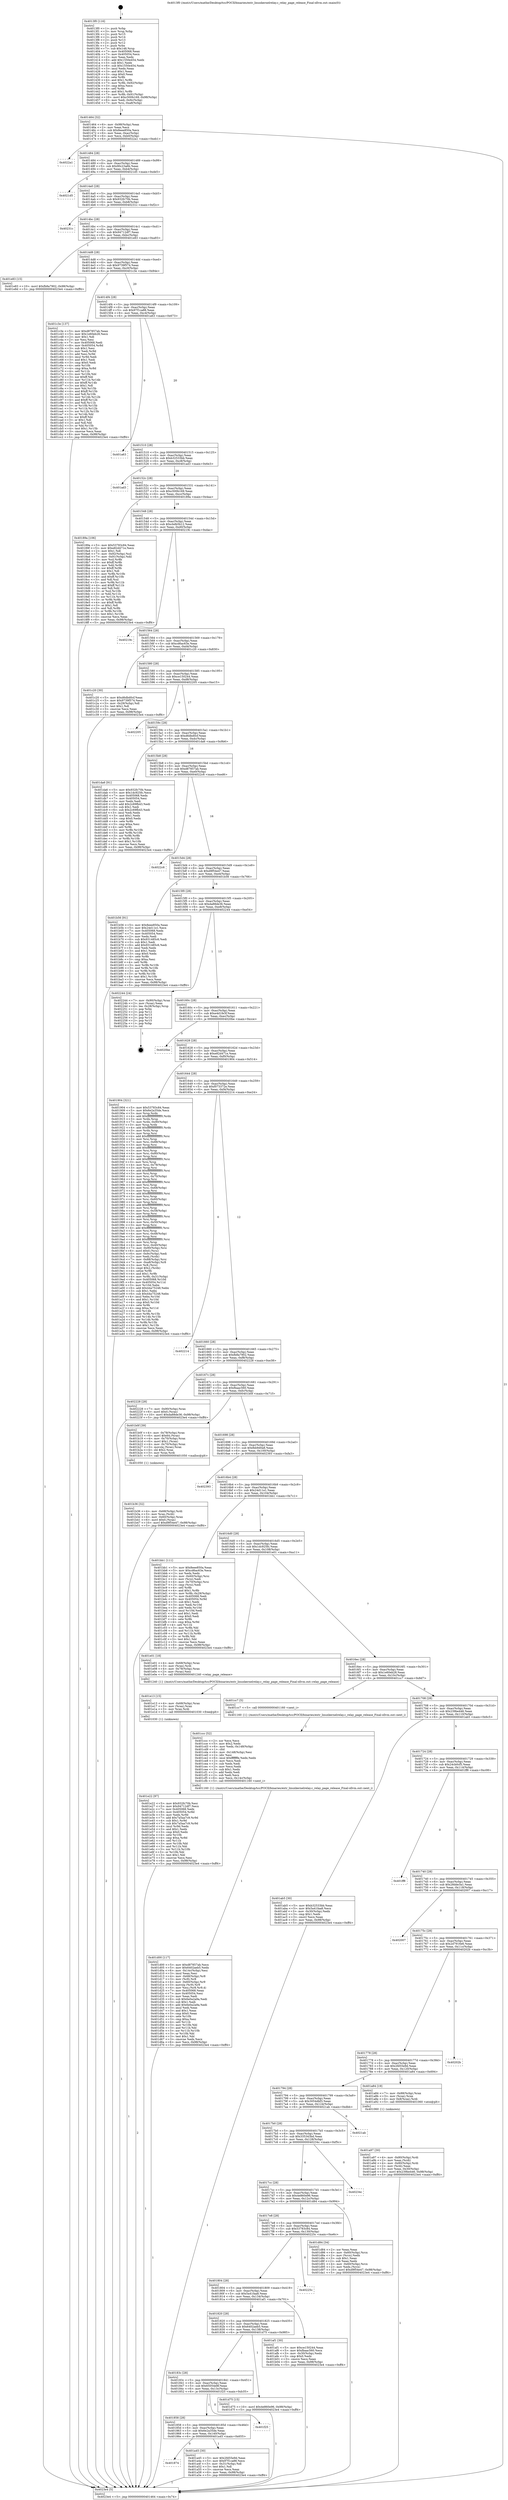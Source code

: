 digraph "0x4013f0" {
  label = "0x4013f0 (/mnt/c/Users/mathe/Desktop/tcc/POCII/binaries/extr_linuxkernelrelay.c_relay_page_release_Final-ollvm.out::main(0))"
  labelloc = "t"
  node[shape=record]

  Entry [label="",width=0.3,height=0.3,shape=circle,fillcolor=black,style=filled]
  "0x401464" [label="{
     0x401464 [32]\l
     | [instrs]\l
     &nbsp;&nbsp;0x401464 \<+6\>: mov -0x98(%rbp),%eax\l
     &nbsp;&nbsp;0x40146a \<+2\>: mov %eax,%ecx\l
     &nbsp;&nbsp;0x40146c \<+6\>: sub $0x8eee850a,%ecx\l
     &nbsp;&nbsp;0x401472 \<+6\>: mov %eax,-0xac(%rbp)\l
     &nbsp;&nbsp;0x401478 \<+6\>: mov %ecx,-0xb0(%rbp)\l
     &nbsp;&nbsp;0x40147e \<+6\>: je 00000000004022a1 \<main+0xeb1\>\l
  }"]
  "0x4022a1" [label="{
     0x4022a1\l
  }", style=dashed]
  "0x401484" [label="{
     0x401484 [28]\l
     | [instrs]\l
     &nbsp;&nbsp;0x401484 \<+5\>: jmp 0000000000401489 \<main+0x99\>\l
     &nbsp;&nbsp;0x401489 \<+6\>: mov -0xac(%rbp),%eax\l
     &nbsp;&nbsp;0x40148f \<+5\>: sub $0x90c23a6b,%eax\l
     &nbsp;&nbsp;0x401494 \<+6\>: mov %eax,-0xb4(%rbp)\l
     &nbsp;&nbsp;0x40149a \<+6\>: je 00000000004021d5 \<main+0xde5\>\l
  }"]
  Exit [label="",width=0.3,height=0.3,shape=circle,fillcolor=black,style=filled,peripheries=2]
  "0x4021d5" [label="{
     0x4021d5\l
  }", style=dashed]
  "0x4014a0" [label="{
     0x4014a0 [28]\l
     | [instrs]\l
     &nbsp;&nbsp;0x4014a0 \<+5\>: jmp 00000000004014a5 \<main+0xb5\>\l
     &nbsp;&nbsp;0x4014a5 \<+6\>: mov -0xac(%rbp),%eax\l
     &nbsp;&nbsp;0x4014ab \<+5\>: sub $0x932fc70b,%eax\l
     &nbsp;&nbsp;0x4014b0 \<+6\>: mov %eax,-0xb8(%rbp)\l
     &nbsp;&nbsp;0x4014b6 \<+6\>: je 000000000040231c \<main+0xf2c\>\l
  }"]
  "0x401e22" [label="{
     0x401e22 [97]\l
     | [instrs]\l
     &nbsp;&nbsp;0x401e22 \<+5\>: mov $0x932fc70b,%esi\l
     &nbsp;&nbsp;0x401e27 \<+5\>: mov $0x94712df7,%ecx\l
     &nbsp;&nbsp;0x401e2c \<+7\>: mov 0x405068,%edx\l
     &nbsp;&nbsp;0x401e33 \<+8\>: mov 0x405054,%r8d\l
     &nbsp;&nbsp;0x401e3b \<+3\>: mov %edx,%r9d\l
     &nbsp;&nbsp;0x401e3e \<+7\>: add $0x7a5aa7c9,%r9d\l
     &nbsp;&nbsp;0x401e45 \<+4\>: sub $0x1,%r9d\l
     &nbsp;&nbsp;0x401e49 \<+7\>: sub $0x7a5aa7c9,%r9d\l
     &nbsp;&nbsp;0x401e50 \<+4\>: imul %r9d,%edx\l
     &nbsp;&nbsp;0x401e54 \<+3\>: and $0x1,%edx\l
     &nbsp;&nbsp;0x401e57 \<+3\>: cmp $0x0,%edx\l
     &nbsp;&nbsp;0x401e5a \<+4\>: sete %r10b\l
     &nbsp;&nbsp;0x401e5e \<+4\>: cmp $0xa,%r8d\l
     &nbsp;&nbsp;0x401e62 \<+4\>: setl %r11b\l
     &nbsp;&nbsp;0x401e66 \<+3\>: mov %r10b,%bl\l
     &nbsp;&nbsp;0x401e69 \<+3\>: and %r11b,%bl\l
     &nbsp;&nbsp;0x401e6c \<+3\>: xor %r11b,%r10b\l
     &nbsp;&nbsp;0x401e6f \<+3\>: or %r10b,%bl\l
     &nbsp;&nbsp;0x401e72 \<+3\>: test $0x1,%bl\l
     &nbsp;&nbsp;0x401e75 \<+3\>: cmovne %ecx,%esi\l
     &nbsp;&nbsp;0x401e78 \<+6\>: mov %esi,-0x98(%rbp)\l
     &nbsp;&nbsp;0x401e7e \<+5\>: jmp 00000000004023e4 \<main+0xff4\>\l
  }"]
  "0x40231c" [label="{
     0x40231c\l
  }", style=dashed]
  "0x4014bc" [label="{
     0x4014bc [28]\l
     | [instrs]\l
     &nbsp;&nbsp;0x4014bc \<+5\>: jmp 00000000004014c1 \<main+0xd1\>\l
     &nbsp;&nbsp;0x4014c1 \<+6\>: mov -0xac(%rbp),%eax\l
     &nbsp;&nbsp;0x4014c7 \<+5\>: sub $0x94712df7,%eax\l
     &nbsp;&nbsp;0x4014cc \<+6\>: mov %eax,-0xbc(%rbp)\l
     &nbsp;&nbsp;0x4014d2 \<+6\>: je 0000000000401e83 \<main+0xa93\>\l
  }"]
  "0x401e13" [label="{
     0x401e13 [15]\l
     | [instrs]\l
     &nbsp;&nbsp;0x401e13 \<+4\>: mov -0x68(%rbp),%rax\l
     &nbsp;&nbsp;0x401e17 \<+3\>: mov (%rax),%rax\l
     &nbsp;&nbsp;0x401e1a \<+3\>: mov %rax,%rdi\l
     &nbsp;&nbsp;0x401e1d \<+5\>: call 0000000000401030 \<free@plt\>\l
     | [calls]\l
     &nbsp;&nbsp;0x401030 \{1\} (unknown)\l
  }"]
  "0x401e83" [label="{
     0x401e83 [15]\l
     | [instrs]\l
     &nbsp;&nbsp;0x401e83 \<+10\>: movl $0xfb8a7902,-0x98(%rbp)\l
     &nbsp;&nbsp;0x401e8d \<+5\>: jmp 00000000004023e4 \<main+0xff4\>\l
  }"]
  "0x4014d8" [label="{
     0x4014d8 [28]\l
     | [instrs]\l
     &nbsp;&nbsp;0x4014d8 \<+5\>: jmp 00000000004014dd \<main+0xed\>\l
     &nbsp;&nbsp;0x4014dd \<+6\>: mov -0xac(%rbp),%eax\l
     &nbsp;&nbsp;0x4014e3 \<+5\>: sub $0x9739f574,%eax\l
     &nbsp;&nbsp;0x4014e8 \<+6\>: mov %eax,-0xc0(%rbp)\l
     &nbsp;&nbsp;0x4014ee \<+6\>: je 0000000000401c3e \<main+0x84e\>\l
  }"]
  "0x401d00" [label="{
     0x401d00 [117]\l
     | [instrs]\l
     &nbsp;&nbsp;0x401d00 \<+5\>: mov $0xd87857ab,%ecx\l
     &nbsp;&nbsp;0x401d05 \<+5\>: mov $0x6402aeb5,%edx\l
     &nbsp;&nbsp;0x401d0a \<+6\>: mov -0x14c(%rbp),%esi\l
     &nbsp;&nbsp;0x401d10 \<+3\>: imul %eax,%esi\l
     &nbsp;&nbsp;0x401d13 \<+4\>: mov -0x68(%rbp),%r8\l
     &nbsp;&nbsp;0x401d17 \<+3\>: mov (%r8),%r8\l
     &nbsp;&nbsp;0x401d1a \<+4\>: mov -0x60(%rbp),%r9\l
     &nbsp;&nbsp;0x401d1e \<+3\>: movslq (%r9),%r9\l
     &nbsp;&nbsp;0x401d21 \<+4\>: mov %esi,(%r8,%r9,4)\l
     &nbsp;&nbsp;0x401d25 \<+7\>: mov 0x405068,%eax\l
     &nbsp;&nbsp;0x401d2c \<+7\>: mov 0x405054,%esi\l
     &nbsp;&nbsp;0x401d33 \<+2\>: mov %eax,%edi\l
     &nbsp;&nbsp;0x401d35 \<+6\>: sub $0x6e0a2a9a,%edi\l
     &nbsp;&nbsp;0x401d3b \<+3\>: sub $0x1,%edi\l
     &nbsp;&nbsp;0x401d3e \<+6\>: add $0x6e0a2a9a,%edi\l
     &nbsp;&nbsp;0x401d44 \<+3\>: imul %edi,%eax\l
     &nbsp;&nbsp;0x401d47 \<+3\>: and $0x1,%eax\l
     &nbsp;&nbsp;0x401d4a \<+3\>: cmp $0x0,%eax\l
     &nbsp;&nbsp;0x401d4d \<+4\>: sete %r10b\l
     &nbsp;&nbsp;0x401d51 \<+3\>: cmp $0xa,%esi\l
     &nbsp;&nbsp;0x401d54 \<+4\>: setl %r11b\l
     &nbsp;&nbsp;0x401d58 \<+3\>: mov %r10b,%bl\l
     &nbsp;&nbsp;0x401d5b \<+3\>: and %r11b,%bl\l
     &nbsp;&nbsp;0x401d5e \<+3\>: xor %r11b,%r10b\l
     &nbsp;&nbsp;0x401d61 \<+3\>: or %r10b,%bl\l
     &nbsp;&nbsp;0x401d64 \<+3\>: test $0x1,%bl\l
     &nbsp;&nbsp;0x401d67 \<+3\>: cmovne %edx,%ecx\l
     &nbsp;&nbsp;0x401d6a \<+6\>: mov %ecx,-0x98(%rbp)\l
     &nbsp;&nbsp;0x401d70 \<+5\>: jmp 00000000004023e4 \<main+0xff4\>\l
  }"]
  "0x401c3e" [label="{
     0x401c3e [137]\l
     | [instrs]\l
     &nbsp;&nbsp;0x401c3e \<+5\>: mov $0xd87857ab,%eax\l
     &nbsp;&nbsp;0x401c43 \<+5\>: mov $0x1e60eb28,%ecx\l
     &nbsp;&nbsp;0x401c48 \<+2\>: mov $0x1,%dl\l
     &nbsp;&nbsp;0x401c4a \<+2\>: xor %esi,%esi\l
     &nbsp;&nbsp;0x401c4c \<+7\>: mov 0x405068,%edi\l
     &nbsp;&nbsp;0x401c53 \<+8\>: mov 0x405054,%r8d\l
     &nbsp;&nbsp;0x401c5b \<+3\>: sub $0x1,%esi\l
     &nbsp;&nbsp;0x401c5e \<+3\>: mov %edi,%r9d\l
     &nbsp;&nbsp;0x401c61 \<+3\>: add %esi,%r9d\l
     &nbsp;&nbsp;0x401c64 \<+4\>: imul %r9d,%edi\l
     &nbsp;&nbsp;0x401c68 \<+3\>: and $0x1,%edi\l
     &nbsp;&nbsp;0x401c6b \<+3\>: cmp $0x0,%edi\l
     &nbsp;&nbsp;0x401c6e \<+4\>: sete %r10b\l
     &nbsp;&nbsp;0x401c72 \<+4\>: cmp $0xa,%r8d\l
     &nbsp;&nbsp;0x401c76 \<+4\>: setl %r11b\l
     &nbsp;&nbsp;0x401c7a \<+3\>: mov %r10b,%bl\l
     &nbsp;&nbsp;0x401c7d \<+3\>: xor $0xff,%bl\l
     &nbsp;&nbsp;0x401c80 \<+3\>: mov %r11b,%r14b\l
     &nbsp;&nbsp;0x401c83 \<+4\>: xor $0xff,%r14b\l
     &nbsp;&nbsp;0x401c87 \<+3\>: xor $0x1,%dl\l
     &nbsp;&nbsp;0x401c8a \<+3\>: mov %bl,%r15b\l
     &nbsp;&nbsp;0x401c8d \<+4\>: and $0xff,%r15b\l
     &nbsp;&nbsp;0x401c91 \<+3\>: and %dl,%r10b\l
     &nbsp;&nbsp;0x401c94 \<+3\>: mov %r14b,%r12b\l
     &nbsp;&nbsp;0x401c97 \<+4\>: and $0xff,%r12b\l
     &nbsp;&nbsp;0x401c9b \<+3\>: and %dl,%r11b\l
     &nbsp;&nbsp;0x401c9e \<+3\>: or %r10b,%r15b\l
     &nbsp;&nbsp;0x401ca1 \<+3\>: or %r11b,%r12b\l
     &nbsp;&nbsp;0x401ca4 \<+3\>: xor %r12b,%r15b\l
     &nbsp;&nbsp;0x401ca7 \<+3\>: or %r14b,%bl\l
     &nbsp;&nbsp;0x401caa \<+3\>: xor $0xff,%bl\l
     &nbsp;&nbsp;0x401cad \<+3\>: or $0x1,%dl\l
     &nbsp;&nbsp;0x401cb0 \<+2\>: and %dl,%bl\l
     &nbsp;&nbsp;0x401cb2 \<+3\>: or %bl,%r15b\l
     &nbsp;&nbsp;0x401cb5 \<+4\>: test $0x1,%r15b\l
     &nbsp;&nbsp;0x401cb9 \<+3\>: cmovne %ecx,%eax\l
     &nbsp;&nbsp;0x401cbc \<+6\>: mov %eax,-0x98(%rbp)\l
     &nbsp;&nbsp;0x401cc2 \<+5\>: jmp 00000000004023e4 \<main+0xff4\>\l
  }"]
  "0x4014f4" [label="{
     0x4014f4 [28]\l
     | [instrs]\l
     &nbsp;&nbsp;0x4014f4 \<+5\>: jmp 00000000004014f9 \<main+0x109\>\l
     &nbsp;&nbsp;0x4014f9 \<+6\>: mov -0xac(%rbp),%eax\l
     &nbsp;&nbsp;0x4014ff \<+5\>: sub $0x97f1ca88,%eax\l
     &nbsp;&nbsp;0x401504 \<+6\>: mov %eax,-0xc4(%rbp)\l
     &nbsp;&nbsp;0x40150a \<+6\>: je 0000000000401a63 \<main+0x673\>\l
  }"]
  "0x401ccc" [label="{
     0x401ccc [52]\l
     | [instrs]\l
     &nbsp;&nbsp;0x401ccc \<+2\>: xor %ecx,%ecx\l
     &nbsp;&nbsp;0x401cce \<+5\>: mov $0x2,%edx\l
     &nbsp;&nbsp;0x401cd3 \<+6\>: mov %edx,-0x148(%rbp)\l
     &nbsp;&nbsp;0x401cd9 \<+1\>: cltd\l
     &nbsp;&nbsp;0x401cda \<+6\>: mov -0x148(%rbp),%esi\l
     &nbsp;&nbsp;0x401ce0 \<+2\>: idiv %esi\l
     &nbsp;&nbsp;0x401ce2 \<+6\>: imul $0xfffffffe,%edx,%edx\l
     &nbsp;&nbsp;0x401ce8 \<+2\>: mov %ecx,%edi\l
     &nbsp;&nbsp;0x401cea \<+2\>: sub %edx,%edi\l
     &nbsp;&nbsp;0x401cec \<+2\>: mov %ecx,%edx\l
     &nbsp;&nbsp;0x401cee \<+3\>: sub $0x1,%edx\l
     &nbsp;&nbsp;0x401cf1 \<+2\>: add %edx,%edi\l
     &nbsp;&nbsp;0x401cf3 \<+2\>: sub %edi,%ecx\l
     &nbsp;&nbsp;0x401cf5 \<+6\>: mov %ecx,-0x14c(%rbp)\l
     &nbsp;&nbsp;0x401cfb \<+5\>: call 0000000000401160 \<next_i\>\l
     | [calls]\l
     &nbsp;&nbsp;0x401160 \{1\} (/mnt/c/Users/mathe/Desktop/tcc/POCII/binaries/extr_linuxkernelrelay.c_relay_page_release_Final-ollvm.out::next_i)\l
  }"]
  "0x401a63" [label="{
     0x401a63\l
  }", style=dashed]
  "0x401510" [label="{
     0x401510 [28]\l
     | [instrs]\l
     &nbsp;&nbsp;0x401510 \<+5\>: jmp 0000000000401515 \<main+0x125\>\l
     &nbsp;&nbsp;0x401515 \<+6\>: mov -0xac(%rbp),%eax\l
     &nbsp;&nbsp;0x40151b \<+5\>: sub $0xb32533bb,%eax\l
     &nbsp;&nbsp;0x401520 \<+6\>: mov %eax,-0xc8(%rbp)\l
     &nbsp;&nbsp;0x401526 \<+6\>: je 0000000000401ad3 \<main+0x6e3\>\l
  }"]
  "0x401b36" [label="{
     0x401b36 [32]\l
     | [instrs]\l
     &nbsp;&nbsp;0x401b36 \<+4\>: mov -0x68(%rbp),%rdi\l
     &nbsp;&nbsp;0x401b3a \<+3\>: mov %rax,(%rdi)\l
     &nbsp;&nbsp;0x401b3d \<+4\>: mov -0x60(%rbp),%rax\l
     &nbsp;&nbsp;0x401b41 \<+6\>: movl $0x0,(%rax)\l
     &nbsp;&nbsp;0x401b47 \<+10\>: movl $0xd9f54e47,-0x98(%rbp)\l
     &nbsp;&nbsp;0x401b51 \<+5\>: jmp 00000000004023e4 \<main+0xff4\>\l
  }"]
  "0x401ad3" [label="{
     0x401ad3\l
  }", style=dashed]
  "0x40152c" [label="{
     0x40152c [28]\l
     | [instrs]\l
     &nbsp;&nbsp;0x40152c \<+5\>: jmp 0000000000401531 \<main+0x141\>\l
     &nbsp;&nbsp;0x401531 \<+6\>: mov -0xac(%rbp),%eax\l
     &nbsp;&nbsp;0x401537 \<+5\>: sub $0xc500b169,%eax\l
     &nbsp;&nbsp;0x40153c \<+6\>: mov %eax,-0xcc(%rbp)\l
     &nbsp;&nbsp;0x401542 \<+6\>: je 000000000040189a \<main+0x4aa\>\l
  }"]
  "0x401a97" [label="{
     0x401a97 [30]\l
     | [instrs]\l
     &nbsp;&nbsp;0x401a97 \<+4\>: mov -0x80(%rbp),%rdi\l
     &nbsp;&nbsp;0x401a9b \<+2\>: mov %eax,(%rdi)\l
     &nbsp;&nbsp;0x401a9d \<+4\>: mov -0x80(%rbp),%rdi\l
     &nbsp;&nbsp;0x401aa1 \<+2\>: mov (%rdi),%eax\l
     &nbsp;&nbsp;0x401aa3 \<+3\>: mov %eax,-0x30(%rbp)\l
     &nbsp;&nbsp;0x401aa6 \<+10\>: movl $0x239be446,-0x98(%rbp)\l
     &nbsp;&nbsp;0x401ab0 \<+5\>: jmp 00000000004023e4 \<main+0xff4\>\l
  }"]
  "0x40189a" [label="{
     0x40189a [106]\l
     | [instrs]\l
     &nbsp;&nbsp;0x40189a \<+5\>: mov $0x53783c84,%eax\l
     &nbsp;&nbsp;0x40189f \<+5\>: mov $0xe82d471e,%ecx\l
     &nbsp;&nbsp;0x4018a4 \<+2\>: mov $0x1,%dl\l
     &nbsp;&nbsp;0x4018a6 \<+7\>: mov -0x92(%rbp),%sil\l
     &nbsp;&nbsp;0x4018ad \<+7\>: mov -0x91(%rbp),%dil\l
     &nbsp;&nbsp;0x4018b4 \<+3\>: mov %sil,%r8b\l
     &nbsp;&nbsp;0x4018b7 \<+4\>: xor $0xff,%r8b\l
     &nbsp;&nbsp;0x4018bb \<+3\>: mov %dil,%r9b\l
     &nbsp;&nbsp;0x4018be \<+4\>: xor $0xff,%r9b\l
     &nbsp;&nbsp;0x4018c2 \<+3\>: xor $0x1,%dl\l
     &nbsp;&nbsp;0x4018c5 \<+3\>: mov %r8b,%r10b\l
     &nbsp;&nbsp;0x4018c8 \<+4\>: and $0xff,%r10b\l
     &nbsp;&nbsp;0x4018cc \<+3\>: and %dl,%sil\l
     &nbsp;&nbsp;0x4018cf \<+3\>: mov %r9b,%r11b\l
     &nbsp;&nbsp;0x4018d2 \<+4\>: and $0xff,%r11b\l
     &nbsp;&nbsp;0x4018d6 \<+3\>: and %dl,%dil\l
     &nbsp;&nbsp;0x4018d9 \<+3\>: or %sil,%r10b\l
     &nbsp;&nbsp;0x4018dc \<+3\>: or %dil,%r11b\l
     &nbsp;&nbsp;0x4018df \<+3\>: xor %r11b,%r10b\l
     &nbsp;&nbsp;0x4018e2 \<+3\>: or %r9b,%r8b\l
     &nbsp;&nbsp;0x4018e5 \<+4\>: xor $0xff,%r8b\l
     &nbsp;&nbsp;0x4018e9 \<+3\>: or $0x1,%dl\l
     &nbsp;&nbsp;0x4018ec \<+3\>: and %dl,%r8b\l
     &nbsp;&nbsp;0x4018ef \<+3\>: or %r8b,%r10b\l
     &nbsp;&nbsp;0x4018f2 \<+4\>: test $0x1,%r10b\l
     &nbsp;&nbsp;0x4018f6 \<+3\>: cmovne %ecx,%eax\l
     &nbsp;&nbsp;0x4018f9 \<+6\>: mov %eax,-0x98(%rbp)\l
     &nbsp;&nbsp;0x4018ff \<+5\>: jmp 00000000004023e4 \<main+0xff4\>\l
  }"]
  "0x401548" [label="{
     0x401548 [28]\l
     | [instrs]\l
     &nbsp;&nbsp;0x401548 \<+5\>: jmp 000000000040154d \<main+0x15d\>\l
     &nbsp;&nbsp;0x40154d \<+6\>: mov -0xac(%rbp),%eax\l
     &nbsp;&nbsp;0x401553 \<+5\>: sub $0xcbdb5b12,%eax\l
     &nbsp;&nbsp;0x401558 \<+6\>: mov %eax,-0xd0(%rbp)\l
     &nbsp;&nbsp;0x40155e \<+6\>: je 000000000040219c \<main+0xdac\>\l
  }"]
  "0x4023e4" [label="{
     0x4023e4 [5]\l
     | [instrs]\l
     &nbsp;&nbsp;0x4023e4 \<+5\>: jmp 0000000000401464 \<main+0x74\>\l
  }"]
  "0x4013f0" [label="{
     0x4013f0 [116]\l
     | [instrs]\l
     &nbsp;&nbsp;0x4013f0 \<+1\>: push %rbp\l
     &nbsp;&nbsp;0x4013f1 \<+3\>: mov %rsp,%rbp\l
     &nbsp;&nbsp;0x4013f4 \<+2\>: push %r15\l
     &nbsp;&nbsp;0x4013f6 \<+2\>: push %r14\l
     &nbsp;&nbsp;0x4013f8 \<+2\>: push %r13\l
     &nbsp;&nbsp;0x4013fa \<+2\>: push %r12\l
     &nbsp;&nbsp;0x4013fc \<+1\>: push %rbx\l
     &nbsp;&nbsp;0x4013fd \<+7\>: sub $0x148,%rsp\l
     &nbsp;&nbsp;0x401404 \<+7\>: mov 0x405068,%eax\l
     &nbsp;&nbsp;0x40140b \<+7\>: mov 0x405054,%ecx\l
     &nbsp;&nbsp;0x401412 \<+2\>: mov %eax,%edx\l
     &nbsp;&nbsp;0x401414 \<+6\>: add $0x1550e454,%edx\l
     &nbsp;&nbsp;0x40141a \<+3\>: sub $0x1,%edx\l
     &nbsp;&nbsp;0x40141d \<+6\>: sub $0x1550e454,%edx\l
     &nbsp;&nbsp;0x401423 \<+3\>: imul %edx,%eax\l
     &nbsp;&nbsp;0x401426 \<+3\>: and $0x1,%eax\l
     &nbsp;&nbsp;0x401429 \<+3\>: cmp $0x0,%eax\l
     &nbsp;&nbsp;0x40142c \<+4\>: sete %r8b\l
     &nbsp;&nbsp;0x401430 \<+4\>: and $0x1,%r8b\l
     &nbsp;&nbsp;0x401434 \<+7\>: mov %r8b,-0x92(%rbp)\l
     &nbsp;&nbsp;0x40143b \<+3\>: cmp $0xa,%ecx\l
     &nbsp;&nbsp;0x40143e \<+4\>: setl %r8b\l
     &nbsp;&nbsp;0x401442 \<+4\>: and $0x1,%r8b\l
     &nbsp;&nbsp;0x401446 \<+7\>: mov %r8b,-0x91(%rbp)\l
     &nbsp;&nbsp;0x40144d \<+10\>: movl $0xc500b169,-0x98(%rbp)\l
     &nbsp;&nbsp;0x401457 \<+6\>: mov %edi,-0x9c(%rbp)\l
     &nbsp;&nbsp;0x40145d \<+7\>: mov %rsi,-0xa8(%rbp)\l
  }"]
  "0x401874" [label="{
     0x401874\l
  }", style=dashed]
  "0x40219c" [label="{
     0x40219c\l
  }", style=dashed]
  "0x401564" [label="{
     0x401564 [28]\l
     | [instrs]\l
     &nbsp;&nbsp;0x401564 \<+5\>: jmp 0000000000401569 \<main+0x179\>\l
     &nbsp;&nbsp;0x401569 \<+6\>: mov -0xac(%rbp),%eax\l
     &nbsp;&nbsp;0x40156f \<+5\>: sub $0xcd6ac63e,%eax\l
     &nbsp;&nbsp;0x401574 \<+6\>: mov %eax,-0xd4(%rbp)\l
     &nbsp;&nbsp;0x40157a \<+6\>: je 0000000000401c20 \<main+0x830\>\l
  }"]
  "0x401a45" [label="{
     0x401a45 [30]\l
     | [instrs]\l
     &nbsp;&nbsp;0x401a45 \<+5\>: mov $0x2fd55e9d,%eax\l
     &nbsp;&nbsp;0x401a4a \<+5\>: mov $0x97f1ca88,%ecx\l
     &nbsp;&nbsp;0x401a4f \<+3\>: mov -0x31(%rbp),%dl\l
     &nbsp;&nbsp;0x401a52 \<+3\>: test $0x1,%dl\l
     &nbsp;&nbsp;0x401a55 \<+3\>: cmovne %ecx,%eax\l
     &nbsp;&nbsp;0x401a58 \<+6\>: mov %eax,-0x98(%rbp)\l
     &nbsp;&nbsp;0x401a5e \<+5\>: jmp 00000000004023e4 \<main+0xff4\>\l
  }"]
  "0x401c20" [label="{
     0x401c20 [30]\l
     | [instrs]\l
     &nbsp;&nbsp;0x401c20 \<+5\>: mov $0xd6dbd0cf,%eax\l
     &nbsp;&nbsp;0x401c25 \<+5\>: mov $0x9739f574,%ecx\l
     &nbsp;&nbsp;0x401c2a \<+3\>: mov -0x29(%rbp),%dl\l
     &nbsp;&nbsp;0x401c2d \<+3\>: test $0x1,%dl\l
     &nbsp;&nbsp;0x401c30 \<+3\>: cmovne %ecx,%eax\l
     &nbsp;&nbsp;0x401c33 \<+6\>: mov %eax,-0x98(%rbp)\l
     &nbsp;&nbsp;0x401c39 \<+5\>: jmp 00000000004023e4 \<main+0xff4\>\l
  }"]
  "0x401580" [label="{
     0x401580 [28]\l
     | [instrs]\l
     &nbsp;&nbsp;0x401580 \<+5\>: jmp 0000000000401585 \<main+0x195\>\l
     &nbsp;&nbsp;0x401585 \<+6\>: mov -0xac(%rbp),%eax\l
     &nbsp;&nbsp;0x40158b \<+5\>: sub $0xce150244,%eax\l
     &nbsp;&nbsp;0x401590 \<+6\>: mov %eax,-0xd8(%rbp)\l
     &nbsp;&nbsp;0x401596 \<+6\>: je 0000000000402205 \<main+0xe15\>\l
  }"]
  "0x401858" [label="{
     0x401858 [28]\l
     | [instrs]\l
     &nbsp;&nbsp;0x401858 \<+5\>: jmp 000000000040185d \<main+0x46d\>\l
     &nbsp;&nbsp;0x40185d \<+6\>: mov -0xac(%rbp),%eax\l
     &nbsp;&nbsp;0x401863 \<+5\>: sub $0x6e2a35de,%eax\l
     &nbsp;&nbsp;0x401868 \<+6\>: mov %eax,-0x140(%rbp)\l
     &nbsp;&nbsp;0x40186e \<+6\>: je 0000000000401a45 \<main+0x655\>\l
  }"]
  "0x402205" [label="{
     0x402205\l
  }", style=dashed]
  "0x40159c" [label="{
     0x40159c [28]\l
     | [instrs]\l
     &nbsp;&nbsp;0x40159c \<+5\>: jmp 00000000004015a1 \<main+0x1b1\>\l
     &nbsp;&nbsp;0x4015a1 \<+6\>: mov -0xac(%rbp),%eax\l
     &nbsp;&nbsp;0x4015a7 \<+5\>: sub $0xd6dbd0cf,%eax\l
     &nbsp;&nbsp;0x4015ac \<+6\>: mov %eax,-0xdc(%rbp)\l
     &nbsp;&nbsp;0x4015b2 \<+6\>: je 0000000000401da6 \<main+0x9b6\>\l
  }"]
  "0x401f25" [label="{
     0x401f25\l
  }", style=dashed]
  "0x401da6" [label="{
     0x401da6 [91]\l
     | [instrs]\l
     &nbsp;&nbsp;0x401da6 \<+5\>: mov $0x932fc70b,%eax\l
     &nbsp;&nbsp;0x401dab \<+5\>: mov $0x1dc925fc,%ecx\l
     &nbsp;&nbsp;0x401db0 \<+7\>: mov 0x405068,%edx\l
     &nbsp;&nbsp;0x401db7 \<+7\>: mov 0x405054,%esi\l
     &nbsp;&nbsp;0x401dbe \<+2\>: mov %edx,%edi\l
     &nbsp;&nbsp;0x401dc0 \<+6\>: add $0x2c69fb43,%edi\l
     &nbsp;&nbsp;0x401dc6 \<+3\>: sub $0x1,%edi\l
     &nbsp;&nbsp;0x401dc9 \<+6\>: sub $0x2c69fb43,%edi\l
     &nbsp;&nbsp;0x401dcf \<+3\>: imul %edi,%edx\l
     &nbsp;&nbsp;0x401dd2 \<+3\>: and $0x1,%edx\l
     &nbsp;&nbsp;0x401dd5 \<+3\>: cmp $0x0,%edx\l
     &nbsp;&nbsp;0x401dd8 \<+4\>: sete %r8b\l
     &nbsp;&nbsp;0x401ddc \<+3\>: cmp $0xa,%esi\l
     &nbsp;&nbsp;0x401ddf \<+4\>: setl %r9b\l
     &nbsp;&nbsp;0x401de3 \<+3\>: mov %r8b,%r10b\l
     &nbsp;&nbsp;0x401de6 \<+3\>: and %r9b,%r10b\l
     &nbsp;&nbsp;0x401de9 \<+3\>: xor %r9b,%r8b\l
     &nbsp;&nbsp;0x401dec \<+3\>: or %r8b,%r10b\l
     &nbsp;&nbsp;0x401def \<+4\>: test $0x1,%r10b\l
     &nbsp;&nbsp;0x401df3 \<+3\>: cmovne %ecx,%eax\l
     &nbsp;&nbsp;0x401df6 \<+6\>: mov %eax,-0x98(%rbp)\l
     &nbsp;&nbsp;0x401dfc \<+5\>: jmp 00000000004023e4 \<main+0xff4\>\l
  }"]
  "0x4015b8" [label="{
     0x4015b8 [28]\l
     | [instrs]\l
     &nbsp;&nbsp;0x4015b8 \<+5\>: jmp 00000000004015bd \<main+0x1cd\>\l
     &nbsp;&nbsp;0x4015bd \<+6\>: mov -0xac(%rbp),%eax\l
     &nbsp;&nbsp;0x4015c3 \<+5\>: sub $0xd87857ab,%eax\l
     &nbsp;&nbsp;0x4015c8 \<+6\>: mov %eax,-0xe0(%rbp)\l
     &nbsp;&nbsp;0x4015ce \<+6\>: je 00000000004022c6 \<main+0xed6\>\l
  }"]
  "0x40183c" [label="{
     0x40183c [28]\l
     | [instrs]\l
     &nbsp;&nbsp;0x40183c \<+5\>: jmp 0000000000401841 \<main+0x451\>\l
     &nbsp;&nbsp;0x401841 \<+6\>: mov -0xac(%rbp),%eax\l
     &nbsp;&nbsp;0x401847 \<+5\>: sub $0x65054e8f,%eax\l
     &nbsp;&nbsp;0x40184c \<+6\>: mov %eax,-0x13c(%rbp)\l
     &nbsp;&nbsp;0x401852 \<+6\>: je 0000000000401f25 \<main+0xb35\>\l
  }"]
  "0x4022c6" [label="{
     0x4022c6\l
  }", style=dashed]
  "0x4015d4" [label="{
     0x4015d4 [28]\l
     | [instrs]\l
     &nbsp;&nbsp;0x4015d4 \<+5\>: jmp 00000000004015d9 \<main+0x1e9\>\l
     &nbsp;&nbsp;0x4015d9 \<+6\>: mov -0xac(%rbp),%eax\l
     &nbsp;&nbsp;0x4015df \<+5\>: sub $0xd9f54e47,%eax\l
     &nbsp;&nbsp;0x4015e4 \<+6\>: mov %eax,-0xe4(%rbp)\l
     &nbsp;&nbsp;0x4015ea \<+6\>: je 0000000000401b56 \<main+0x766\>\l
  }"]
  "0x401d75" [label="{
     0x401d75 [15]\l
     | [instrs]\l
     &nbsp;&nbsp;0x401d75 \<+10\>: movl $0x4e860e96,-0x98(%rbp)\l
     &nbsp;&nbsp;0x401d7f \<+5\>: jmp 00000000004023e4 \<main+0xff4\>\l
  }"]
  "0x401b56" [label="{
     0x401b56 [91]\l
     | [instrs]\l
     &nbsp;&nbsp;0x401b56 \<+5\>: mov $0x8eee850a,%eax\l
     &nbsp;&nbsp;0x401b5b \<+5\>: mov $0x24d11e1,%ecx\l
     &nbsp;&nbsp;0x401b60 \<+7\>: mov 0x405068,%edx\l
     &nbsp;&nbsp;0x401b67 \<+7\>: mov 0x405054,%esi\l
     &nbsp;&nbsp;0x401b6e \<+2\>: mov %edx,%edi\l
     &nbsp;&nbsp;0x401b70 \<+6\>: sub $0x931485c6,%edi\l
     &nbsp;&nbsp;0x401b76 \<+3\>: sub $0x1,%edi\l
     &nbsp;&nbsp;0x401b79 \<+6\>: add $0x931485c6,%edi\l
     &nbsp;&nbsp;0x401b7f \<+3\>: imul %edi,%edx\l
     &nbsp;&nbsp;0x401b82 \<+3\>: and $0x1,%edx\l
     &nbsp;&nbsp;0x401b85 \<+3\>: cmp $0x0,%edx\l
     &nbsp;&nbsp;0x401b88 \<+4\>: sete %r8b\l
     &nbsp;&nbsp;0x401b8c \<+3\>: cmp $0xa,%esi\l
     &nbsp;&nbsp;0x401b8f \<+4\>: setl %r9b\l
     &nbsp;&nbsp;0x401b93 \<+3\>: mov %r8b,%r10b\l
     &nbsp;&nbsp;0x401b96 \<+3\>: and %r9b,%r10b\l
     &nbsp;&nbsp;0x401b99 \<+3\>: xor %r9b,%r8b\l
     &nbsp;&nbsp;0x401b9c \<+3\>: or %r8b,%r10b\l
     &nbsp;&nbsp;0x401b9f \<+4\>: test $0x1,%r10b\l
     &nbsp;&nbsp;0x401ba3 \<+3\>: cmovne %ecx,%eax\l
     &nbsp;&nbsp;0x401ba6 \<+6\>: mov %eax,-0x98(%rbp)\l
     &nbsp;&nbsp;0x401bac \<+5\>: jmp 00000000004023e4 \<main+0xff4\>\l
  }"]
  "0x4015f0" [label="{
     0x4015f0 [28]\l
     | [instrs]\l
     &nbsp;&nbsp;0x4015f0 \<+5\>: jmp 00000000004015f5 \<main+0x205\>\l
     &nbsp;&nbsp;0x4015f5 \<+6\>: mov -0xac(%rbp),%eax\l
     &nbsp;&nbsp;0x4015fb \<+5\>: sub $0xda88de36,%eax\l
     &nbsp;&nbsp;0x401600 \<+6\>: mov %eax,-0xe8(%rbp)\l
     &nbsp;&nbsp;0x401606 \<+6\>: je 0000000000402244 \<main+0xe54\>\l
  }"]
  "0x401820" [label="{
     0x401820 [28]\l
     | [instrs]\l
     &nbsp;&nbsp;0x401820 \<+5\>: jmp 0000000000401825 \<main+0x435\>\l
     &nbsp;&nbsp;0x401825 \<+6\>: mov -0xac(%rbp),%eax\l
     &nbsp;&nbsp;0x40182b \<+5\>: sub $0x6402aeb5,%eax\l
     &nbsp;&nbsp;0x401830 \<+6\>: mov %eax,-0x138(%rbp)\l
     &nbsp;&nbsp;0x401836 \<+6\>: je 0000000000401d75 \<main+0x985\>\l
  }"]
  "0x402244" [label="{
     0x402244 [24]\l
     | [instrs]\l
     &nbsp;&nbsp;0x402244 \<+7\>: mov -0x90(%rbp),%rax\l
     &nbsp;&nbsp;0x40224b \<+2\>: mov (%rax),%eax\l
     &nbsp;&nbsp;0x40224d \<+4\>: lea -0x28(%rbp),%rsp\l
     &nbsp;&nbsp;0x402251 \<+1\>: pop %rbx\l
     &nbsp;&nbsp;0x402252 \<+2\>: pop %r12\l
     &nbsp;&nbsp;0x402254 \<+2\>: pop %r13\l
     &nbsp;&nbsp;0x402256 \<+2\>: pop %r14\l
     &nbsp;&nbsp;0x402258 \<+2\>: pop %r15\l
     &nbsp;&nbsp;0x40225a \<+1\>: pop %rbp\l
     &nbsp;&nbsp;0x40225b \<+1\>: ret\l
  }"]
  "0x40160c" [label="{
     0x40160c [28]\l
     | [instrs]\l
     &nbsp;&nbsp;0x40160c \<+5\>: jmp 0000000000401611 \<main+0x221\>\l
     &nbsp;&nbsp;0x401611 \<+6\>: mov -0xac(%rbp),%eax\l
     &nbsp;&nbsp;0x401617 \<+5\>: sub $0xe4d1fe3f,%eax\l
     &nbsp;&nbsp;0x40161c \<+6\>: mov %eax,-0xec(%rbp)\l
     &nbsp;&nbsp;0x401622 \<+6\>: je 00000000004020be \<main+0xcce\>\l
  }"]
  "0x401af1" [label="{
     0x401af1 [30]\l
     | [instrs]\l
     &nbsp;&nbsp;0x401af1 \<+5\>: mov $0xce150244,%eax\l
     &nbsp;&nbsp;0x401af6 \<+5\>: mov $0xfbaac560,%ecx\l
     &nbsp;&nbsp;0x401afb \<+3\>: mov -0x30(%rbp),%edx\l
     &nbsp;&nbsp;0x401afe \<+3\>: cmp $0x0,%edx\l
     &nbsp;&nbsp;0x401b01 \<+3\>: cmove %ecx,%eax\l
     &nbsp;&nbsp;0x401b04 \<+6\>: mov %eax,-0x98(%rbp)\l
     &nbsp;&nbsp;0x401b0a \<+5\>: jmp 00000000004023e4 \<main+0xff4\>\l
  }"]
  "0x4020be" [label="{
     0x4020be\l
  }", style=dashed]
  "0x401628" [label="{
     0x401628 [28]\l
     | [instrs]\l
     &nbsp;&nbsp;0x401628 \<+5\>: jmp 000000000040162d \<main+0x23d\>\l
     &nbsp;&nbsp;0x40162d \<+6\>: mov -0xac(%rbp),%eax\l
     &nbsp;&nbsp;0x401633 \<+5\>: sub $0xe82d471e,%eax\l
     &nbsp;&nbsp;0x401638 \<+6\>: mov %eax,-0xf0(%rbp)\l
     &nbsp;&nbsp;0x40163e \<+6\>: je 0000000000401904 \<main+0x514\>\l
  }"]
  "0x401804" [label="{
     0x401804 [28]\l
     | [instrs]\l
     &nbsp;&nbsp;0x401804 \<+5\>: jmp 0000000000401809 \<main+0x419\>\l
     &nbsp;&nbsp;0x401809 \<+6\>: mov -0xac(%rbp),%eax\l
     &nbsp;&nbsp;0x40180f \<+5\>: sub $0x5a41faa8,%eax\l
     &nbsp;&nbsp;0x401814 \<+6\>: mov %eax,-0x134(%rbp)\l
     &nbsp;&nbsp;0x40181a \<+6\>: je 0000000000401af1 \<main+0x701\>\l
  }"]
  "0x401904" [label="{
     0x401904 [321]\l
     | [instrs]\l
     &nbsp;&nbsp;0x401904 \<+5\>: mov $0x53783c84,%eax\l
     &nbsp;&nbsp;0x401909 \<+5\>: mov $0x6e2a35de,%ecx\l
     &nbsp;&nbsp;0x40190e \<+3\>: mov %rsp,%rdx\l
     &nbsp;&nbsp;0x401911 \<+4\>: add $0xfffffffffffffff0,%rdx\l
     &nbsp;&nbsp;0x401915 \<+3\>: mov %rdx,%rsp\l
     &nbsp;&nbsp;0x401918 \<+7\>: mov %rdx,-0x90(%rbp)\l
     &nbsp;&nbsp;0x40191f \<+3\>: mov %rsp,%rdx\l
     &nbsp;&nbsp;0x401922 \<+4\>: add $0xfffffffffffffff0,%rdx\l
     &nbsp;&nbsp;0x401926 \<+3\>: mov %rdx,%rsp\l
     &nbsp;&nbsp;0x401929 \<+3\>: mov %rsp,%rsi\l
     &nbsp;&nbsp;0x40192c \<+4\>: add $0xfffffffffffffff0,%rsi\l
     &nbsp;&nbsp;0x401930 \<+3\>: mov %rsi,%rsp\l
     &nbsp;&nbsp;0x401933 \<+7\>: mov %rsi,-0x88(%rbp)\l
     &nbsp;&nbsp;0x40193a \<+3\>: mov %rsp,%rsi\l
     &nbsp;&nbsp;0x40193d \<+4\>: add $0xfffffffffffffff0,%rsi\l
     &nbsp;&nbsp;0x401941 \<+3\>: mov %rsi,%rsp\l
     &nbsp;&nbsp;0x401944 \<+4\>: mov %rsi,-0x80(%rbp)\l
     &nbsp;&nbsp;0x401948 \<+3\>: mov %rsp,%rsi\l
     &nbsp;&nbsp;0x40194b \<+4\>: add $0xfffffffffffffff0,%rsi\l
     &nbsp;&nbsp;0x40194f \<+3\>: mov %rsi,%rsp\l
     &nbsp;&nbsp;0x401952 \<+4\>: mov %rsi,-0x78(%rbp)\l
     &nbsp;&nbsp;0x401956 \<+3\>: mov %rsp,%rsi\l
     &nbsp;&nbsp;0x401959 \<+4\>: add $0xfffffffffffffff0,%rsi\l
     &nbsp;&nbsp;0x40195d \<+3\>: mov %rsi,%rsp\l
     &nbsp;&nbsp;0x401960 \<+4\>: mov %rsi,-0x70(%rbp)\l
     &nbsp;&nbsp;0x401964 \<+3\>: mov %rsp,%rsi\l
     &nbsp;&nbsp;0x401967 \<+4\>: add $0xfffffffffffffff0,%rsi\l
     &nbsp;&nbsp;0x40196b \<+3\>: mov %rsi,%rsp\l
     &nbsp;&nbsp;0x40196e \<+4\>: mov %rsi,-0x68(%rbp)\l
     &nbsp;&nbsp;0x401972 \<+3\>: mov %rsp,%rsi\l
     &nbsp;&nbsp;0x401975 \<+4\>: add $0xfffffffffffffff0,%rsi\l
     &nbsp;&nbsp;0x401979 \<+3\>: mov %rsi,%rsp\l
     &nbsp;&nbsp;0x40197c \<+4\>: mov %rsi,-0x60(%rbp)\l
     &nbsp;&nbsp;0x401980 \<+3\>: mov %rsp,%rsi\l
     &nbsp;&nbsp;0x401983 \<+4\>: add $0xfffffffffffffff0,%rsi\l
     &nbsp;&nbsp;0x401987 \<+3\>: mov %rsi,%rsp\l
     &nbsp;&nbsp;0x40198a \<+4\>: mov %rsi,-0x58(%rbp)\l
     &nbsp;&nbsp;0x40198e \<+3\>: mov %rsp,%rsi\l
     &nbsp;&nbsp;0x401991 \<+4\>: add $0xfffffffffffffff0,%rsi\l
     &nbsp;&nbsp;0x401995 \<+3\>: mov %rsi,%rsp\l
     &nbsp;&nbsp;0x401998 \<+4\>: mov %rsi,-0x50(%rbp)\l
     &nbsp;&nbsp;0x40199c \<+3\>: mov %rsp,%rsi\l
     &nbsp;&nbsp;0x40199f \<+4\>: add $0xfffffffffffffff0,%rsi\l
     &nbsp;&nbsp;0x4019a3 \<+3\>: mov %rsi,%rsp\l
     &nbsp;&nbsp;0x4019a6 \<+4\>: mov %rsi,-0x48(%rbp)\l
     &nbsp;&nbsp;0x4019aa \<+3\>: mov %rsp,%rsi\l
     &nbsp;&nbsp;0x4019ad \<+4\>: add $0xfffffffffffffff0,%rsi\l
     &nbsp;&nbsp;0x4019b1 \<+3\>: mov %rsi,%rsp\l
     &nbsp;&nbsp;0x4019b4 \<+4\>: mov %rsi,-0x40(%rbp)\l
     &nbsp;&nbsp;0x4019b8 \<+7\>: mov -0x90(%rbp),%rsi\l
     &nbsp;&nbsp;0x4019bf \<+6\>: movl $0x0,(%rsi)\l
     &nbsp;&nbsp;0x4019c5 \<+6\>: mov -0x9c(%rbp),%edi\l
     &nbsp;&nbsp;0x4019cb \<+2\>: mov %edi,(%rdx)\l
     &nbsp;&nbsp;0x4019cd \<+7\>: mov -0x88(%rbp),%rsi\l
     &nbsp;&nbsp;0x4019d4 \<+7\>: mov -0xa8(%rbp),%r8\l
     &nbsp;&nbsp;0x4019db \<+3\>: mov %r8,(%rsi)\l
     &nbsp;&nbsp;0x4019de \<+3\>: cmpl $0x2,(%rdx)\l
     &nbsp;&nbsp;0x4019e1 \<+4\>: setne %r9b\l
     &nbsp;&nbsp;0x4019e5 \<+4\>: and $0x1,%r9b\l
     &nbsp;&nbsp;0x4019e9 \<+4\>: mov %r9b,-0x31(%rbp)\l
     &nbsp;&nbsp;0x4019ed \<+8\>: mov 0x405068,%r10d\l
     &nbsp;&nbsp;0x4019f5 \<+8\>: mov 0x405054,%r11d\l
     &nbsp;&nbsp;0x4019fd \<+3\>: mov %r10d,%ebx\l
     &nbsp;&nbsp;0x401a00 \<+6\>: add $0x44a75248,%ebx\l
     &nbsp;&nbsp;0x401a06 \<+3\>: sub $0x1,%ebx\l
     &nbsp;&nbsp;0x401a09 \<+6\>: sub $0x44a75248,%ebx\l
     &nbsp;&nbsp;0x401a0f \<+4\>: imul %ebx,%r10d\l
     &nbsp;&nbsp;0x401a13 \<+4\>: and $0x1,%r10d\l
     &nbsp;&nbsp;0x401a17 \<+4\>: cmp $0x0,%r10d\l
     &nbsp;&nbsp;0x401a1b \<+4\>: sete %r9b\l
     &nbsp;&nbsp;0x401a1f \<+4\>: cmp $0xa,%r11d\l
     &nbsp;&nbsp;0x401a23 \<+4\>: setl %r14b\l
     &nbsp;&nbsp;0x401a27 \<+3\>: mov %r9b,%r15b\l
     &nbsp;&nbsp;0x401a2a \<+3\>: and %r14b,%r15b\l
     &nbsp;&nbsp;0x401a2d \<+3\>: xor %r14b,%r9b\l
     &nbsp;&nbsp;0x401a30 \<+3\>: or %r9b,%r15b\l
     &nbsp;&nbsp;0x401a33 \<+4\>: test $0x1,%r15b\l
     &nbsp;&nbsp;0x401a37 \<+3\>: cmovne %ecx,%eax\l
     &nbsp;&nbsp;0x401a3a \<+6\>: mov %eax,-0x98(%rbp)\l
     &nbsp;&nbsp;0x401a40 \<+5\>: jmp 00000000004023e4 \<main+0xff4\>\l
  }"]
  "0x401644" [label="{
     0x401644 [28]\l
     | [instrs]\l
     &nbsp;&nbsp;0x401644 \<+5\>: jmp 0000000000401649 \<main+0x259\>\l
     &nbsp;&nbsp;0x401649 \<+6\>: mov -0xac(%rbp),%eax\l
     &nbsp;&nbsp;0x40164f \<+5\>: sub $0xf073372e,%eax\l
     &nbsp;&nbsp;0x401654 \<+6\>: mov %eax,-0xf4(%rbp)\l
     &nbsp;&nbsp;0x40165a \<+6\>: je 0000000000402214 \<main+0xe24\>\l
  }"]
  "0x40225c" [label="{
     0x40225c\l
  }", style=dashed]
  "0x4017e8" [label="{
     0x4017e8 [28]\l
     | [instrs]\l
     &nbsp;&nbsp;0x4017e8 \<+5\>: jmp 00000000004017ed \<main+0x3fd\>\l
     &nbsp;&nbsp;0x4017ed \<+6\>: mov -0xac(%rbp),%eax\l
     &nbsp;&nbsp;0x4017f3 \<+5\>: sub $0x53783c84,%eax\l
     &nbsp;&nbsp;0x4017f8 \<+6\>: mov %eax,-0x130(%rbp)\l
     &nbsp;&nbsp;0x4017fe \<+6\>: je 000000000040225c \<main+0xe6c\>\l
  }"]
  "0x402214" [label="{
     0x402214\l
  }", style=dashed]
  "0x401660" [label="{
     0x401660 [28]\l
     | [instrs]\l
     &nbsp;&nbsp;0x401660 \<+5\>: jmp 0000000000401665 \<main+0x275\>\l
     &nbsp;&nbsp;0x401665 \<+6\>: mov -0xac(%rbp),%eax\l
     &nbsp;&nbsp;0x40166b \<+5\>: sub $0xfb8a7902,%eax\l
     &nbsp;&nbsp;0x401670 \<+6\>: mov %eax,-0xf8(%rbp)\l
     &nbsp;&nbsp;0x401676 \<+6\>: je 0000000000402228 \<main+0xe38\>\l
  }"]
  "0x401d84" [label="{
     0x401d84 [34]\l
     | [instrs]\l
     &nbsp;&nbsp;0x401d84 \<+2\>: xor %eax,%eax\l
     &nbsp;&nbsp;0x401d86 \<+4\>: mov -0x60(%rbp),%rcx\l
     &nbsp;&nbsp;0x401d8a \<+2\>: mov (%rcx),%edx\l
     &nbsp;&nbsp;0x401d8c \<+3\>: sub $0x1,%eax\l
     &nbsp;&nbsp;0x401d8f \<+2\>: sub %eax,%edx\l
     &nbsp;&nbsp;0x401d91 \<+4\>: mov -0x60(%rbp),%rcx\l
     &nbsp;&nbsp;0x401d95 \<+2\>: mov %edx,(%rcx)\l
     &nbsp;&nbsp;0x401d97 \<+10\>: movl $0xd9f54e47,-0x98(%rbp)\l
     &nbsp;&nbsp;0x401da1 \<+5\>: jmp 00000000004023e4 \<main+0xff4\>\l
  }"]
  "0x402228" [label="{
     0x402228 [28]\l
     | [instrs]\l
     &nbsp;&nbsp;0x402228 \<+7\>: mov -0x90(%rbp),%rax\l
     &nbsp;&nbsp;0x40222f \<+6\>: movl $0x0,(%rax)\l
     &nbsp;&nbsp;0x402235 \<+10\>: movl $0xda88de36,-0x98(%rbp)\l
     &nbsp;&nbsp;0x40223f \<+5\>: jmp 00000000004023e4 \<main+0xff4\>\l
  }"]
  "0x40167c" [label="{
     0x40167c [28]\l
     | [instrs]\l
     &nbsp;&nbsp;0x40167c \<+5\>: jmp 0000000000401681 \<main+0x291\>\l
     &nbsp;&nbsp;0x401681 \<+6\>: mov -0xac(%rbp),%eax\l
     &nbsp;&nbsp;0x401687 \<+5\>: sub $0xfbaac560,%eax\l
     &nbsp;&nbsp;0x40168c \<+6\>: mov %eax,-0xfc(%rbp)\l
     &nbsp;&nbsp;0x401692 \<+6\>: je 0000000000401b0f \<main+0x71f\>\l
  }"]
  "0x4017cc" [label="{
     0x4017cc [28]\l
     | [instrs]\l
     &nbsp;&nbsp;0x4017cc \<+5\>: jmp 00000000004017d1 \<main+0x3e1\>\l
     &nbsp;&nbsp;0x4017d1 \<+6\>: mov -0xac(%rbp),%eax\l
     &nbsp;&nbsp;0x4017d7 \<+5\>: sub $0x4e860e96,%eax\l
     &nbsp;&nbsp;0x4017dc \<+6\>: mov %eax,-0x12c(%rbp)\l
     &nbsp;&nbsp;0x4017e2 \<+6\>: je 0000000000401d84 \<main+0x994\>\l
  }"]
  "0x401b0f" [label="{
     0x401b0f [39]\l
     | [instrs]\l
     &nbsp;&nbsp;0x401b0f \<+4\>: mov -0x78(%rbp),%rax\l
     &nbsp;&nbsp;0x401b13 \<+6\>: movl $0x64,(%rax)\l
     &nbsp;&nbsp;0x401b19 \<+4\>: mov -0x70(%rbp),%rax\l
     &nbsp;&nbsp;0x401b1d \<+6\>: movl $0x1,(%rax)\l
     &nbsp;&nbsp;0x401b23 \<+4\>: mov -0x70(%rbp),%rax\l
     &nbsp;&nbsp;0x401b27 \<+3\>: movslq (%rax),%rax\l
     &nbsp;&nbsp;0x401b2a \<+4\>: shl $0x2,%rax\l
     &nbsp;&nbsp;0x401b2e \<+3\>: mov %rax,%rdi\l
     &nbsp;&nbsp;0x401b31 \<+5\>: call 0000000000401050 \<malloc@plt\>\l
     | [calls]\l
     &nbsp;&nbsp;0x401050 \{1\} (unknown)\l
  }"]
  "0x401698" [label="{
     0x401698 [28]\l
     | [instrs]\l
     &nbsp;&nbsp;0x401698 \<+5\>: jmp 000000000040169d \<main+0x2ad\>\l
     &nbsp;&nbsp;0x40169d \<+6\>: mov -0xac(%rbp),%eax\l
     &nbsp;&nbsp;0x4016a3 \<+5\>: sub $0xfbb9d0a8,%eax\l
     &nbsp;&nbsp;0x4016a8 \<+6\>: mov %eax,-0x100(%rbp)\l
     &nbsp;&nbsp;0x4016ae \<+6\>: je 0000000000402393 \<main+0xfa3\>\l
  }"]
  "0x40234c" [label="{
     0x40234c\l
  }", style=dashed]
  "0x402393" [label="{
     0x402393\l
  }", style=dashed]
  "0x4016b4" [label="{
     0x4016b4 [28]\l
     | [instrs]\l
     &nbsp;&nbsp;0x4016b4 \<+5\>: jmp 00000000004016b9 \<main+0x2c9\>\l
     &nbsp;&nbsp;0x4016b9 \<+6\>: mov -0xac(%rbp),%eax\l
     &nbsp;&nbsp;0x4016bf \<+5\>: sub $0x24d11e1,%eax\l
     &nbsp;&nbsp;0x4016c4 \<+6\>: mov %eax,-0x104(%rbp)\l
     &nbsp;&nbsp;0x4016ca \<+6\>: je 0000000000401bb1 \<main+0x7c1\>\l
  }"]
  "0x4017b0" [label="{
     0x4017b0 [28]\l
     | [instrs]\l
     &nbsp;&nbsp;0x4017b0 \<+5\>: jmp 00000000004017b5 \<main+0x3c5\>\l
     &nbsp;&nbsp;0x4017b5 \<+6\>: mov -0xac(%rbp),%eax\l
     &nbsp;&nbsp;0x4017bb \<+5\>: sub $0x335343bd,%eax\l
     &nbsp;&nbsp;0x4017c0 \<+6\>: mov %eax,-0x128(%rbp)\l
     &nbsp;&nbsp;0x4017c6 \<+6\>: je 000000000040234c \<main+0xf5c\>\l
  }"]
  "0x401bb1" [label="{
     0x401bb1 [111]\l
     | [instrs]\l
     &nbsp;&nbsp;0x401bb1 \<+5\>: mov $0x8eee850a,%eax\l
     &nbsp;&nbsp;0x401bb6 \<+5\>: mov $0xcd6ac63e,%ecx\l
     &nbsp;&nbsp;0x401bbb \<+2\>: xor %edx,%edx\l
     &nbsp;&nbsp;0x401bbd \<+4\>: mov -0x60(%rbp),%rsi\l
     &nbsp;&nbsp;0x401bc1 \<+2\>: mov (%rsi),%edi\l
     &nbsp;&nbsp;0x401bc3 \<+4\>: mov -0x70(%rbp),%rsi\l
     &nbsp;&nbsp;0x401bc7 \<+2\>: cmp (%rsi),%edi\l
     &nbsp;&nbsp;0x401bc9 \<+4\>: setl %r8b\l
     &nbsp;&nbsp;0x401bcd \<+4\>: and $0x1,%r8b\l
     &nbsp;&nbsp;0x401bd1 \<+4\>: mov %r8b,-0x29(%rbp)\l
     &nbsp;&nbsp;0x401bd5 \<+7\>: mov 0x405068,%edi\l
     &nbsp;&nbsp;0x401bdc \<+8\>: mov 0x405054,%r9d\l
     &nbsp;&nbsp;0x401be4 \<+3\>: sub $0x1,%edx\l
     &nbsp;&nbsp;0x401be7 \<+3\>: mov %edi,%r10d\l
     &nbsp;&nbsp;0x401bea \<+3\>: add %edx,%r10d\l
     &nbsp;&nbsp;0x401bed \<+4\>: imul %r10d,%edi\l
     &nbsp;&nbsp;0x401bf1 \<+3\>: and $0x1,%edi\l
     &nbsp;&nbsp;0x401bf4 \<+3\>: cmp $0x0,%edi\l
     &nbsp;&nbsp;0x401bf7 \<+4\>: sete %r8b\l
     &nbsp;&nbsp;0x401bfb \<+4\>: cmp $0xa,%r9d\l
     &nbsp;&nbsp;0x401bff \<+4\>: setl %r11b\l
     &nbsp;&nbsp;0x401c03 \<+3\>: mov %r8b,%bl\l
     &nbsp;&nbsp;0x401c06 \<+3\>: and %r11b,%bl\l
     &nbsp;&nbsp;0x401c09 \<+3\>: xor %r11b,%r8b\l
     &nbsp;&nbsp;0x401c0c \<+3\>: or %r8b,%bl\l
     &nbsp;&nbsp;0x401c0f \<+3\>: test $0x1,%bl\l
     &nbsp;&nbsp;0x401c12 \<+3\>: cmovne %ecx,%eax\l
     &nbsp;&nbsp;0x401c15 \<+6\>: mov %eax,-0x98(%rbp)\l
     &nbsp;&nbsp;0x401c1b \<+5\>: jmp 00000000004023e4 \<main+0xff4\>\l
  }"]
  "0x4016d0" [label="{
     0x4016d0 [28]\l
     | [instrs]\l
     &nbsp;&nbsp;0x4016d0 \<+5\>: jmp 00000000004016d5 \<main+0x2e5\>\l
     &nbsp;&nbsp;0x4016d5 \<+6\>: mov -0xac(%rbp),%eax\l
     &nbsp;&nbsp;0x4016db \<+5\>: sub $0x1dc925fc,%eax\l
     &nbsp;&nbsp;0x4016e0 \<+6\>: mov %eax,-0x108(%rbp)\l
     &nbsp;&nbsp;0x4016e6 \<+6\>: je 0000000000401e01 \<main+0xa11\>\l
  }"]
  "0x4021ab" [label="{
     0x4021ab\l
  }", style=dashed]
  "0x401e01" [label="{
     0x401e01 [18]\l
     | [instrs]\l
     &nbsp;&nbsp;0x401e01 \<+4\>: mov -0x68(%rbp),%rax\l
     &nbsp;&nbsp;0x401e05 \<+3\>: mov (%rax),%rdi\l
     &nbsp;&nbsp;0x401e08 \<+4\>: mov -0x78(%rbp),%rax\l
     &nbsp;&nbsp;0x401e0c \<+2\>: mov (%rax),%esi\l
     &nbsp;&nbsp;0x401e0e \<+5\>: call 0000000000401240 \<relay_page_release\>\l
     | [calls]\l
     &nbsp;&nbsp;0x401240 \{1\} (/mnt/c/Users/mathe/Desktop/tcc/POCII/binaries/extr_linuxkernelrelay.c_relay_page_release_Final-ollvm.out::relay_page_release)\l
  }"]
  "0x4016ec" [label="{
     0x4016ec [28]\l
     | [instrs]\l
     &nbsp;&nbsp;0x4016ec \<+5\>: jmp 00000000004016f1 \<main+0x301\>\l
     &nbsp;&nbsp;0x4016f1 \<+6\>: mov -0xac(%rbp),%eax\l
     &nbsp;&nbsp;0x4016f7 \<+5\>: sub $0x1e60eb28,%eax\l
     &nbsp;&nbsp;0x4016fc \<+6\>: mov %eax,-0x10c(%rbp)\l
     &nbsp;&nbsp;0x401702 \<+6\>: je 0000000000401cc7 \<main+0x8d7\>\l
  }"]
  "0x401794" [label="{
     0x401794 [28]\l
     | [instrs]\l
     &nbsp;&nbsp;0x401794 \<+5\>: jmp 0000000000401799 \<main+0x3a9\>\l
     &nbsp;&nbsp;0x401799 \<+6\>: mov -0xac(%rbp),%eax\l
     &nbsp;&nbsp;0x40179f \<+5\>: sub $0x3054dbf3,%eax\l
     &nbsp;&nbsp;0x4017a4 \<+6\>: mov %eax,-0x124(%rbp)\l
     &nbsp;&nbsp;0x4017aa \<+6\>: je 00000000004021ab \<main+0xdbb\>\l
  }"]
  "0x401cc7" [label="{
     0x401cc7 [5]\l
     | [instrs]\l
     &nbsp;&nbsp;0x401cc7 \<+5\>: call 0000000000401160 \<next_i\>\l
     | [calls]\l
     &nbsp;&nbsp;0x401160 \{1\} (/mnt/c/Users/mathe/Desktop/tcc/POCII/binaries/extr_linuxkernelrelay.c_relay_page_release_Final-ollvm.out::next_i)\l
  }"]
  "0x401708" [label="{
     0x401708 [28]\l
     | [instrs]\l
     &nbsp;&nbsp;0x401708 \<+5\>: jmp 000000000040170d \<main+0x31d\>\l
     &nbsp;&nbsp;0x40170d \<+6\>: mov -0xac(%rbp),%eax\l
     &nbsp;&nbsp;0x401713 \<+5\>: sub $0x239be446,%eax\l
     &nbsp;&nbsp;0x401718 \<+6\>: mov %eax,-0x110(%rbp)\l
     &nbsp;&nbsp;0x40171e \<+6\>: je 0000000000401ab5 \<main+0x6c5\>\l
  }"]
  "0x401a84" [label="{
     0x401a84 [19]\l
     | [instrs]\l
     &nbsp;&nbsp;0x401a84 \<+7\>: mov -0x88(%rbp),%rax\l
     &nbsp;&nbsp;0x401a8b \<+3\>: mov (%rax),%rax\l
     &nbsp;&nbsp;0x401a8e \<+4\>: mov 0x8(%rax),%rdi\l
     &nbsp;&nbsp;0x401a92 \<+5\>: call 0000000000401060 \<atoi@plt\>\l
     | [calls]\l
     &nbsp;&nbsp;0x401060 \{1\} (unknown)\l
  }"]
  "0x401ab5" [label="{
     0x401ab5 [30]\l
     | [instrs]\l
     &nbsp;&nbsp;0x401ab5 \<+5\>: mov $0xb32533bb,%eax\l
     &nbsp;&nbsp;0x401aba \<+5\>: mov $0x5a41faa8,%ecx\l
     &nbsp;&nbsp;0x401abf \<+3\>: mov -0x30(%rbp),%edx\l
     &nbsp;&nbsp;0x401ac2 \<+3\>: cmp $0x1,%edx\l
     &nbsp;&nbsp;0x401ac5 \<+3\>: cmovl %ecx,%eax\l
     &nbsp;&nbsp;0x401ac8 \<+6\>: mov %eax,-0x98(%rbp)\l
     &nbsp;&nbsp;0x401ace \<+5\>: jmp 00000000004023e4 \<main+0xff4\>\l
  }"]
  "0x401724" [label="{
     0x401724 [28]\l
     | [instrs]\l
     &nbsp;&nbsp;0x401724 \<+5\>: jmp 0000000000401729 \<main+0x339\>\l
     &nbsp;&nbsp;0x401729 \<+6\>: mov -0xac(%rbp),%eax\l
     &nbsp;&nbsp;0x40172f \<+5\>: sub $0x24cb0cf5,%eax\l
     &nbsp;&nbsp;0x401734 \<+6\>: mov %eax,-0x114(%rbp)\l
     &nbsp;&nbsp;0x40173a \<+6\>: je 0000000000401ff8 \<main+0xc08\>\l
  }"]
  "0x401778" [label="{
     0x401778 [28]\l
     | [instrs]\l
     &nbsp;&nbsp;0x401778 \<+5\>: jmp 000000000040177d \<main+0x38d\>\l
     &nbsp;&nbsp;0x40177d \<+6\>: mov -0xac(%rbp),%eax\l
     &nbsp;&nbsp;0x401783 \<+5\>: sub $0x2fd55e9d,%eax\l
     &nbsp;&nbsp;0x401788 \<+6\>: mov %eax,-0x120(%rbp)\l
     &nbsp;&nbsp;0x40178e \<+6\>: je 0000000000401a84 \<main+0x694\>\l
  }"]
  "0x401ff8" [label="{
     0x401ff8\l
  }", style=dashed]
  "0x401740" [label="{
     0x401740 [28]\l
     | [instrs]\l
     &nbsp;&nbsp;0x401740 \<+5\>: jmp 0000000000401745 \<main+0x355\>\l
     &nbsp;&nbsp;0x401745 \<+6\>: mov -0xac(%rbp),%eax\l
     &nbsp;&nbsp;0x40174b \<+5\>: sub $0x28dde3a1,%eax\l
     &nbsp;&nbsp;0x401750 \<+6\>: mov %eax,-0x118(%rbp)\l
     &nbsp;&nbsp;0x401756 \<+6\>: je 0000000000402007 \<main+0xc17\>\l
  }"]
  "0x40202b" [label="{
     0x40202b\l
  }", style=dashed]
  "0x402007" [label="{
     0x402007\l
  }", style=dashed]
  "0x40175c" [label="{
     0x40175c [28]\l
     | [instrs]\l
     &nbsp;&nbsp;0x40175c \<+5\>: jmp 0000000000401761 \<main+0x371\>\l
     &nbsp;&nbsp;0x401761 \<+6\>: mov -0xac(%rbp),%eax\l
     &nbsp;&nbsp;0x401767 \<+5\>: sub $0x2d7916e6,%eax\l
     &nbsp;&nbsp;0x40176c \<+6\>: mov %eax,-0x11c(%rbp)\l
     &nbsp;&nbsp;0x401772 \<+6\>: je 000000000040202b \<main+0xc3b\>\l
  }"]
  Entry -> "0x4013f0" [label=" 1"]
  "0x401464" -> "0x4022a1" [label=" 0"]
  "0x401464" -> "0x401484" [label=" 22"]
  "0x402244" -> Exit [label=" 1"]
  "0x401484" -> "0x4021d5" [label=" 0"]
  "0x401484" -> "0x4014a0" [label=" 22"]
  "0x402228" -> "0x4023e4" [label=" 1"]
  "0x4014a0" -> "0x40231c" [label=" 0"]
  "0x4014a0" -> "0x4014bc" [label=" 22"]
  "0x401e83" -> "0x4023e4" [label=" 1"]
  "0x4014bc" -> "0x401e83" [label=" 1"]
  "0x4014bc" -> "0x4014d8" [label=" 21"]
  "0x401e22" -> "0x4023e4" [label=" 1"]
  "0x4014d8" -> "0x401c3e" [label=" 1"]
  "0x4014d8" -> "0x4014f4" [label=" 20"]
  "0x401e13" -> "0x401e22" [label=" 1"]
  "0x4014f4" -> "0x401a63" [label=" 0"]
  "0x4014f4" -> "0x401510" [label=" 20"]
  "0x401e01" -> "0x401e13" [label=" 1"]
  "0x401510" -> "0x401ad3" [label=" 0"]
  "0x401510" -> "0x40152c" [label=" 20"]
  "0x401da6" -> "0x4023e4" [label=" 1"]
  "0x40152c" -> "0x40189a" [label=" 1"]
  "0x40152c" -> "0x401548" [label=" 19"]
  "0x40189a" -> "0x4023e4" [label=" 1"]
  "0x4013f0" -> "0x401464" [label=" 1"]
  "0x4023e4" -> "0x401464" [label=" 21"]
  "0x401d84" -> "0x4023e4" [label=" 1"]
  "0x401548" -> "0x40219c" [label=" 0"]
  "0x401548" -> "0x401564" [label=" 19"]
  "0x401d75" -> "0x4023e4" [label=" 1"]
  "0x401564" -> "0x401c20" [label=" 2"]
  "0x401564" -> "0x401580" [label=" 17"]
  "0x401d00" -> "0x4023e4" [label=" 1"]
  "0x401580" -> "0x402205" [label=" 0"]
  "0x401580" -> "0x40159c" [label=" 17"]
  "0x401cc7" -> "0x401ccc" [label=" 1"]
  "0x40159c" -> "0x401da6" [label=" 1"]
  "0x40159c" -> "0x4015b8" [label=" 16"]
  "0x401c3e" -> "0x4023e4" [label=" 1"]
  "0x4015b8" -> "0x4022c6" [label=" 0"]
  "0x4015b8" -> "0x4015d4" [label=" 16"]
  "0x401bb1" -> "0x4023e4" [label=" 2"]
  "0x4015d4" -> "0x401b56" [label=" 2"]
  "0x4015d4" -> "0x4015f0" [label=" 14"]
  "0x401b56" -> "0x4023e4" [label=" 2"]
  "0x4015f0" -> "0x402244" [label=" 1"]
  "0x4015f0" -> "0x40160c" [label=" 13"]
  "0x401b0f" -> "0x401b36" [label=" 1"]
  "0x40160c" -> "0x4020be" [label=" 0"]
  "0x40160c" -> "0x401628" [label=" 13"]
  "0x401af1" -> "0x4023e4" [label=" 1"]
  "0x401628" -> "0x401904" [label=" 1"]
  "0x401628" -> "0x401644" [label=" 12"]
  "0x401a97" -> "0x4023e4" [label=" 1"]
  "0x401904" -> "0x4023e4" [label=" 1"]
  "0x401a84" -> "0x401a97" [label=" 1"]
  "0x401644" -> "0x402214" [label=" 0"]
  "0x401644" -> "0x401660" [label=" 12"]
  "0x401858" -> "0x401874" [label=" 0"]
  "0x401660" -> "0x402228" [label=" 1"]
  "0x401660" -> "0x40167c" [label=" 11"]
  "0x401858" -> "0x401a45" [label=" 1"]
  "0x40167c" -> "0x401b0f" [label=" 1"]
  "0x40167c" -> "0x401698" [label=" 10"]
  "0x40183c" -> "0x401858" [label=" 1"]
  "0x401698" -> "0x402393" [label=" 0"]
  "0x401698" -> "0x4016b4" [label=" 10"]
  "0x40183c" -> "0x401f25" [label=" 0"]
  "0x4016b4" -> "0x401bb1" [label=" 2"]
  "0x4016b4" -> "0x4016d0" [label=" 8"]
  "0x401820" -> "0x40183c" [label=" 1"]
  "0x4016d0" -> "0x401e01" [label=" 1"]
  "0x4016d0" -> "0x4016ec" [label=" 7"]
  "0x401820" -> "0x401d75" [label=" 1"]
  "0x4016ec" -> "0x401cc7" [label=" 1"]
  "0x4016ec" -> "0x401708" [label=" 6"]
  "0x401804" -> "0x401820" [label=" 2"]
  "0x401708" -> "0x401ab5" [label=" 1"]
  "0x401708" -> "0x401724" [label=" 5"]
  "0x401804" -> "0x401af1" [label=" 1"]
  "0x401724" -> "0x401ff8" [label=" 0"]
  "0x401724" -> "0x401740" [label=" 5"]
  "0x4017e8" -> "0x401804" [label=" 3"]
  "0x401740" -> "0x402007" [label=" 0"]
  "0x401740" -> "0x40175c" [label=" 5"]
  "0x4017e8" -> "0x40225c" [label=" 0"]
  "0x40175c" -> "0x40202b" [label=" 0"]
  "0x40175c" -> "0x401778" [label=" 5"]
  "0x401ab5" -> "0x4023e4" [label=" 1"]
  "0x401778" -> "0x401a84" [label=" 1"]
  "0x401778" -> "0x401794" [label=" 4"]
  "0x401b36" -> "0x4023e4" [label=" 1"]
  "0x401794" -> "0x4021ab" [label=" 0"]
  "0x401794" -> "0x4017b0" [label=" 4"]
  "0x401c20" -> "0x4023e4" [label=" 2"]
  "0x4017b0" -> "0x40234c" [label=" 0"]
  "0x4017b0" -> "0x4017cc" [label=" 4"]
  "0x401ccc" -> "0x401d00" [label=" 1"]
  "0x4017cc" -> "0x401d84" [label=" 1"]
  "0x4017cc" -> "0x4017e8" [label=" 3"]
  "0x401a45" -> "0x4023e4" [label=" 1"]
}
